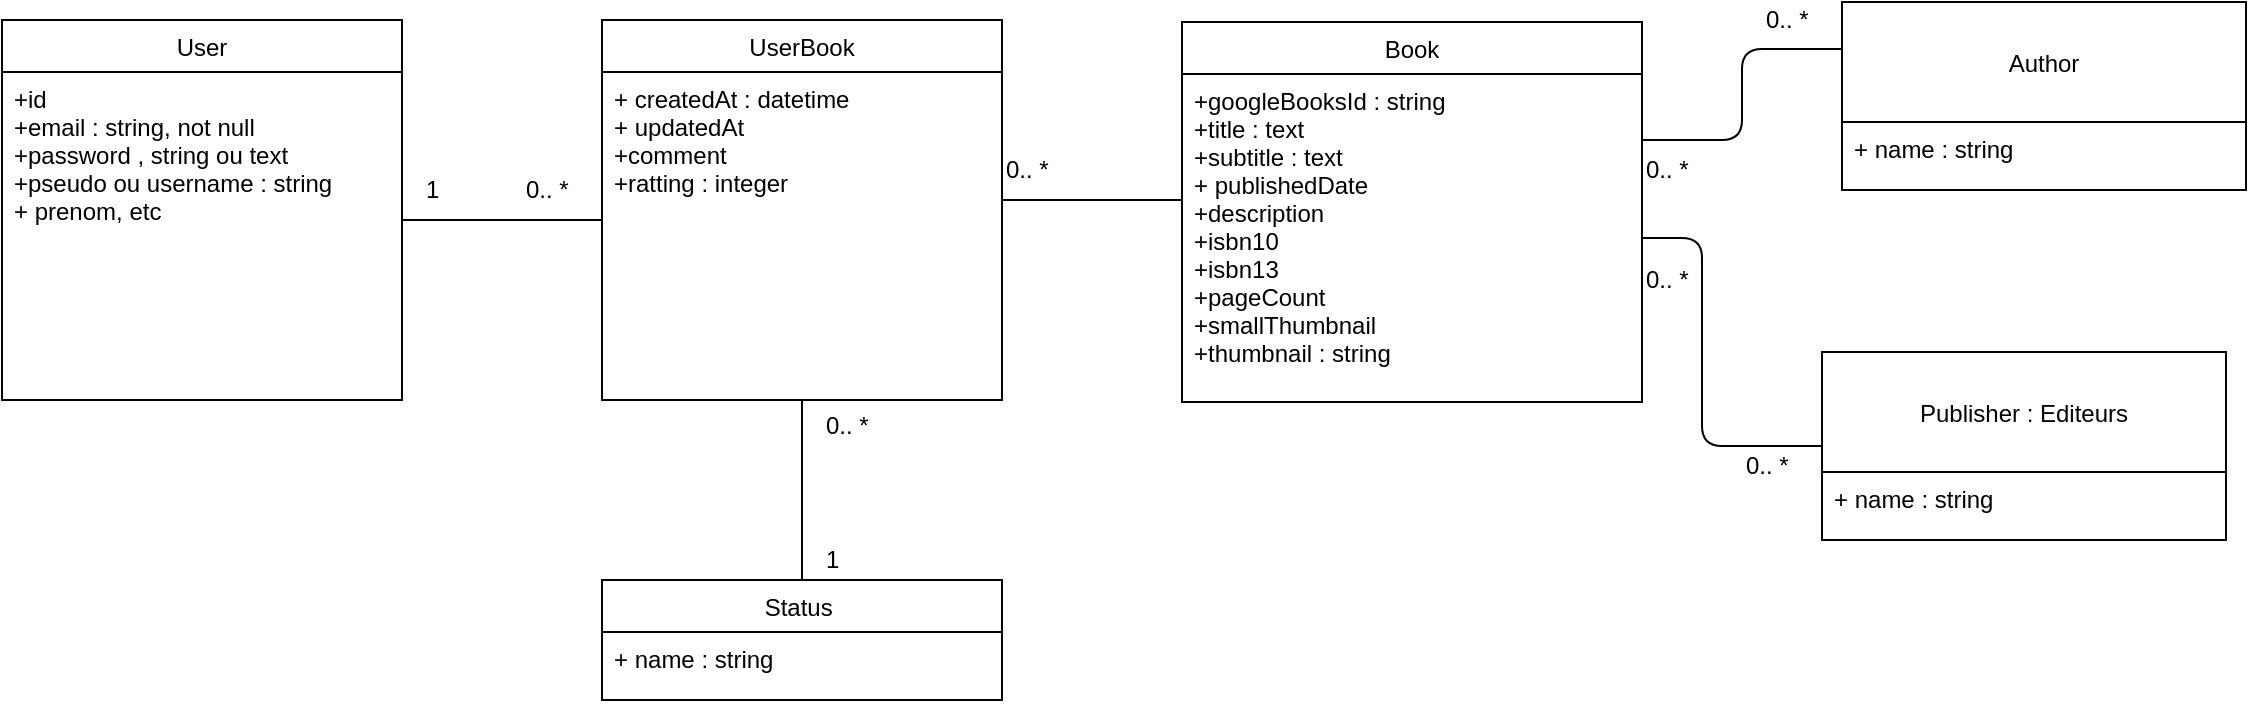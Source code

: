 <mxfile version="12.2.4" pages="1"><diagram id="wFTDd9I1TmXiqSjPwsIQ" name="Page-1"><mxGraphModel dx="1322" dy="485" grid="1" gridSize="10" guides="1" tooltips="1" connect="1" arrows="1" fold="1" page="1" pageScale="1" pageWidth="850" pageHeight="1100" math="0" shadow="0"><root><mxCell id="0"/><mxCell id="1" parent="0"/><mxCell id="2" value="User" style="swimlane;fontStyle=0;childLayout=stackLayout;horizontal=1;startSize=26;fillColor=none;horizontalStack=0;resizeParent=1;resizeParentMax=0;resizeLast=0;collapsible=1;marginBottom=0;" parent="1" vertex="1"><mxGeometry x="50" y="70" width="200" height="190" as="geometry"/></mxCell><mxCell id="3" value="+id &#10;+email : string, not null&#10;+password , string ou text &#10;+pseudo ou username : string &#10;+ prenom, etc" style="text;strokeColor=none;fillColor=none;align=left;verticalAlign=top;spacingLeft=4;spacingRight=4;overflow=hidden;rotatable=0;points=[[0,0.5],[1,0.5]];portConstraint=eastwest;" parent="2" vertex="1"><mxGeometry y="26" width="200" height="164" as="geometry"/></mxCell><mxCell id="6" value="UserBook" style="swimlane;fontStyle=0;childLayout=stackLayout;horizontal=1;startSize=26;fillColor=none;horizontalStack=0;resizeParent=1;resizeParentMax=0;resizeLast=0;collapsible=1;marginBottom=0;" parent="1" vertex="1"><mxGeometry x="350" y="70" width="200" height="190" as="geometry"/></mxCell><mxCell id="7" value="+ createdAt : datetime &#10;+ updatedAt &#10;+comment &#10;+ratting : integer &#10;" style="text;strokeColor=none;fillColor=none;align=left;verticalAlign=top;spacingLeft=4;spacingRight=4;overflow=hidden;rotatable=0;points=[[0,0.5],[1,0.5]];portConstraint=eastwest;" parent="6" vertex="1"><mxGeometry y="26" width="200" height="164" as="geometry"/></mxCell><mxCell id="8" value="Status " style="swimlane;fontStyle=0;childLayout=stackLayout;horizontal=1;startSize=26;fillColor=none;horizontalStack=0;resizeParent=1;resizeParentMax=0;resizeLast=0;collapsible=1;marginBottom=0;" parent="1" vertex="1"><mxGeometry x="350" y="350" width="200" height="60" as="geometry"/></mxCell><mxCell id="9" value="+ name : string " style="text;strokeColor=none;fillColor=none;align=left;verticalAlign=top;spacingLeft=4;spacingRight=4;overflow=hidden;rotatable=0;points=[[0,0.5],[1,0.5]];portConstraint=eastwest;" parent="8" vertex="1"><mxGeometry y="26" width="200" height="34" as="geometry"/></mxCell><mxCell id="10" value="Book" style="swimlane;fontStyle=0;childLayout=stackLayout;horizontal=1;startSize=26;fillColor=none;horizontalStack=0;resizeParent=1;resizeParentMax=0;resizeLast=0;collapsible=1;marginBottom=0;" parent="1" vertex="1"><mxGeometry x="640" y="71" width="230" height="190" as="geometry"/></mxCell><mxCell id="11" value="+googleBooksId : string  &#10;+title : text &#10;+subtitle : text &#10;+ publishedDate &#10;+description &#10;+isbn10&#10;+isbn13&#10;+pageCount&#10;+smallThumbnail&#10;+thumbnail : string " style="text;strokeColor=none;fillColor=none;align=left;verticalAlign=top;spacingLeft=4;spacingRight=4;overflow=hidden;rotatable=0;points=[[0,0.5],[1,0.5]];portConstraint=eastwest;" parent="10" vertex="1"><mxGeometry y="26" width="230" height="164" as="geometry"/></mxCell><mxCell id="13" value="Author" style="swimlane;fontStyle=0;childLayout=stackLayout;horizontal=1;startSize=60;fillColor=none;horizontalStack=0;resizeParent=1;resizeParentMax=0;resizeLast=0;collapsible=1;marginBottom=0;" parent="1" vertex="1"><mxGeometry x="970" y="61" width="202" height="94" as="geometry"/></mxCell><mxCell id="14" value="+ name : string " style="text;strokeColor=none;fillColor=none;align=left;verticalAlign=top;spacingLeft=4;spacingRight=4;overflow=hidden;rotatable=0;points=[[0,0.5],[1,0.5]];portConstraint=eastwest;" parent="13" vertex="1"><mxGeometry y="60" width="202" height="34" as="geometry"/></mxCell><mxCell id="22" value="" style="endArrow=none;endFill=0;html=1;edgeStyle=orthogonalEdgeStyle;align=left;verticalAlign=top;" parent="1" edge="1"><mxGeometry x="-0.5" y="-30" relative="1" as="geometry"><mxPoint x="250" y="170" as="sourcePoint"/><mxPoint x="350" y="170" as="targetPoint"/><Array as="points"><mxPoint x="280" y="170"/><mxPoint x="280" y="170"/></Array><mxPoint as="offset"/></mxGeometry></mxCell><mxCell id="23" value="" style="resizable=0;html=1;align=left;verticalAlign=bottom;labelBackgroundColor=#ffffff;fontSize=10;" parent="22" connectable="0" vertex="1"><mxGeometry x="-1" relative="1" as="geometry"/></mxCell><mxCell id="24" value="1" style="text;html=1;resizable=0;points=[];autosize=1;align=left;verticalAlign=top;spacingTop=-4;" parent="1" vertex="1"><mxGeometry x="260" y="145" width="20" height="20" as="geometry"/></mxCell><mxCell id="26" value="Publisher : Editeurs" style="swimlane;fontStyle=0;childLayout=stackLayout;horizontal=1;startSize=60;fillColor=none;horizontalStack=0;resizeParent=1;resizeParentMax=0;resizeLast=0;collapsible=1;marginBottom=0;" parent="1" vertex="1"><mxGeometry x="960" y="236" width="202" height="94" as="geometry"/></mxCell><mxCell id="27" value="+ name : string " style="text;strokeColor=none;fillColor=none;align=left;verticalAlign=top;spacingLeft=4;spacingRight=4;overflow=hidden;rotatable=0;points=[[0,0.5],[1,0.5]];portConstraint=eastwest;" parent="26" vertex="1"><mxGeometry y="60" width="202" height="34" as="geometry"/></mxCell><mxCell id="28" value="0.. *" style="text;html=1;resizable=0;points=[];autosize=1;align=left;verticalAlign=top;spacingTop=-4;" parent="1" vertex="1"><mxGeometry x="310" y="145" width="40" height="20" as="geometry"/></mxCell><mxCell id="33" value="0.. *" style="text;html=1;resizable=0;points=[];autosize=1;align=left;verticalAlign=top;spacingTop=-4;" parent="1" vertex="1"><mxGeometry x="550" y="135" width="40" height="20" as="geometry"/></mxCell><mxCell id="37" value="" style="edgeStyle=orthogonalEdgeStyle;rounded=0;orthogonalLoop=1;jettySize=auto;html=1;endArrow=none;endFill=0;entryX=1;entryY=0.5;entryDx=0;entryDy=0;exitX=0;exitY=0.5;exitDx=0;exitDy=0;" parent="1" source="11" target="7" edge="1"><mxGeometry relative="1" as="geometry"><Array as="points"><mxPoint x="640" y="160"/><mxPoint x="550" y="160"/></Array></mxGeometry></mxCell><mxCell id="34" value="1" style="text;html=1;resizable=0;points=[];autosize=1;align=left;verticalAlign=top;spacingTop=-4;" parent="1" vertex="1"><mxGeometry x="460" y="330" width="20" height="20" as="geometry"/></mxCell><mxCell id="40" value="" style="endArrow=none;endFill=0;html=1;edgeStyle=orthogonalEdgeStyle;align=left;verticalAlign=top;entryX=0.5;entryY=0;entryDx=0;entryDy=0;" parent="1" source="7" target="8" edge="1"><mxGeometry x="-0.5" y="-30" relative="1" as="geometry"><mxPoint x="419.5" y="304.5" as="sourcePoint"/><mxPoint x="519.5" y="304.5" as="targetPoint"/><Array as="points"><mxPoint x="450" y="306"/><mxPoint x="450" y="306"/></Array><mxPoint as="offset"/></mxGeometry></mxCell><mxCell id="41" value="" style="resizable=0;html=1;align=left;verticalAlign=bottom;labelBackgroundColor=#ffffff;fontSize=10;" parent="40" connectable="0" vertex="1"><mxGeometry x="-1" relative="1" as="geometry"/></mxCell><mxCell id="43" value="0.. *" style="text;html=1;resizable=0;points=[];autosize=1;align=left;verticalAlign=top;spacingTop=-4;" parent="1" vertex="1"><mxGeometry x="460" y="263" width="40" height="20" as="geometry"/></mxCell><mxCell id="44" value="" style="endArrow=none;endFill=0;html=1;edgeStyle=orthogonalEdgeStyle;align=left;verticalAlign=top;entryX=0.5;entryY=0;entryDx=0;entryDy=0;" parent="1" source="7" target="8" edge="1"><mxGeometry x="-0.5" y="-30" relative="1" as="geometry"><mxPoint x="449.667" y="260" as="sourcePoint"/><mxPoint x="449.667" y="349.667" as="targetPoint"/><Array as="points"><mxPoint x="450" y="280"/><mxPoint x="450" y="280"/></Array><mxPoint as="offset"/></mxGeometry></mxCell><mxCell id="45" value="" style="resizable=0;html=1;align=left;verticalAlign=bottom;labelBackgroundColor=#ffffff;fontSize=10;" parent="44" connectable="0" vertex="1"><mxGeometry x="-1" relative="1" as="geometry"/></mxCell><mxCell id="46" value="" style="endArrow=none;endFill=0;html=1;edgeStyle=orthogonalEdgeStyle;align=left;verticalAlign=top;exitX=0;exitY=0.25;exitDx=0;exitDy=0;" parent="1" source="13" target="11" edge="1"><mxGeometry x="-0.5" y="-30" relative="1" as="geometry"><mxPoint x="969" y="382.5" as="sourcePoint"/><mxPoint x="969" y="472.167" as="targetPoint"/><Array as="points"><mxPoint x="920" y="84"/><mxPoint x="920" y="130"/></Array><mxPoint as="offset"/></mxGeometry></mxCell><mxCell id="47" value="" style="resizable=0;html=1;align=left;verticalAlign=bottom;labelBackgroundColor=#ffffff;fontSize=10;" parent="46" connectable="0" vertex="1"><mxGeometry x="-1" relative="1" as="geometry"/></mxCell><mxCell id="48" value="0.. *" style="text;html=1;resizable=0;points=[];autosize=1;align=left;verticalAlign=top;spacingTop=-4;" parent="1" vertex="1"><mxGeometry x="930" y="60" width="40" height="20" as="geometry"/></mxCell><mxCell id="49" value="0.. *" style="text;html=1;resizable=0;points=[];autosize=1;align=left;verticalAlign=top;spacingTop=-4;" parent="1" vertex="1"><mxGeometry x="870" y="135" width="40" height="20" as="geometry"/></mxCell><mxCell id="50" value="" style="endArrow=none;endFill=0;html=1;edgeStyle=orthogonalEdgeStyle;align=left;verticalAlign=top;entryX=1;entryY=0.5;entryDx=0;entryDy=0;exitX=0;exitY=0.5;exitDx=0;exitDy=0;" parent="1" source="26" target="11" edge="1"><mxGeometry x="-0.5" y="-30" relative="1" as="geometry"><mxPoint x="920" y="283" as="sourcePoint"/><mxPoint x="459.667" y="359.667" as="targetPoint"/><Array as="points"><mxPoint x="900" y="283"/><mxPoint x="900" y="179"/></Array><mxPoint as="offset"/></mxGeometry></mxCell><mxCell id="51" value="" style="resizable=0;html=1;align=left;verticalAlign=bottom;labelBackgroundColor=#ffffff;fontSize=10;" parent="50" connectable="0" vertex="1"><mxGeometry x="-1" relative="1" as="geometry"/></mxCell><mxCell id="52" value="0.. *" style="text;html=1;resizable=0;points=[];autosize=1;align=left;verticalAlign=top;spacingTop=-4;" parent="1" vertex="1"><mxGeometry x="870" y="190" width="40" height="20" as="geometry"/></mxCell><mxCell id="53" value="0.. *" style="text;html=1;resizable=0;points=[];autosize=1;align=left;verticalAlign=top;spacingTop=-4;" parent="1" vertex="1"><mxGeometry x="920" y="283" width="40" height="20" as="geometry"/></mxCell></root></mxGraphModel></diagram></mxfile>